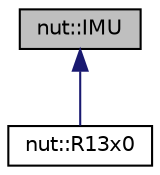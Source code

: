 digraph "nut::IMU"
{
 // LATEX_PDF_SIZE
  edge [fontname="Helvetica",fontsize="10",labelfontname="Helvetica",labelfontsize="10"];
  node [fontname="Helvetica",fontsize="10",shape=record];
  Node1 [label="nut::IMU",height=0.2,width=0.4,color="black", fillcolor="grey75", style="filled", fontcolor="black",tooltip="IMU基底純粋仮想クラス"];
  Node1 -> Node2 [dir="back",color="midnightblue",fontsize="10",style="solid",fontname="Helvetica"];
  Node2 [label="nut::R13x0",height=0.2,width=0.4,color="black", fillcolor="white", style="filled",URL="$dc/d33/classnut_1_1_r13x0.html",tooltip="R1370P,R1350N共通クラス"];
}
